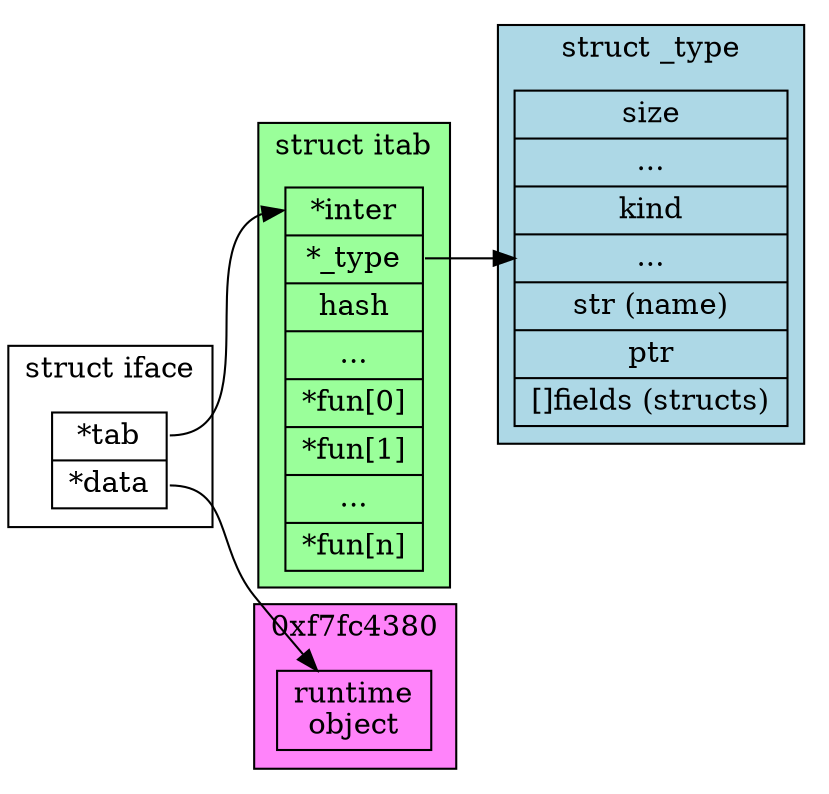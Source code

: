 digraph G {
  rankdir="LR";
  subgraph X {
    node [shape=record]
    subgraph cluster_0 {
      label = "struct iface";
      iface [ label = " <iftab> *tab  | <data> *data " ];
    }
    subgraph cluster_1 {
			bgcolor=palegreen1;
      label = "struct itab";
      itable [ label = " <itab> *inter  | <type> *_type | hash | ... | *fun[0] | *fun[1] | ... | *fun[n] " ];
    }
    subgraph cluster_2  {
      label = "0xf7fc4380"
			bgcolor=orchid1;
      object [ label = "runtime\nobject" ];
    }
    subgraph cluster_3 {
      label = "struct _type";
			bgcolor=lightblue;
      type [ label = " size | ... | kind | ...| str (name) | ptr | []fields (structs)" ];
    }
  }
  itable:type -> type;
  iface:iftab -> itable:itab;
  iface:data -> object;
}
